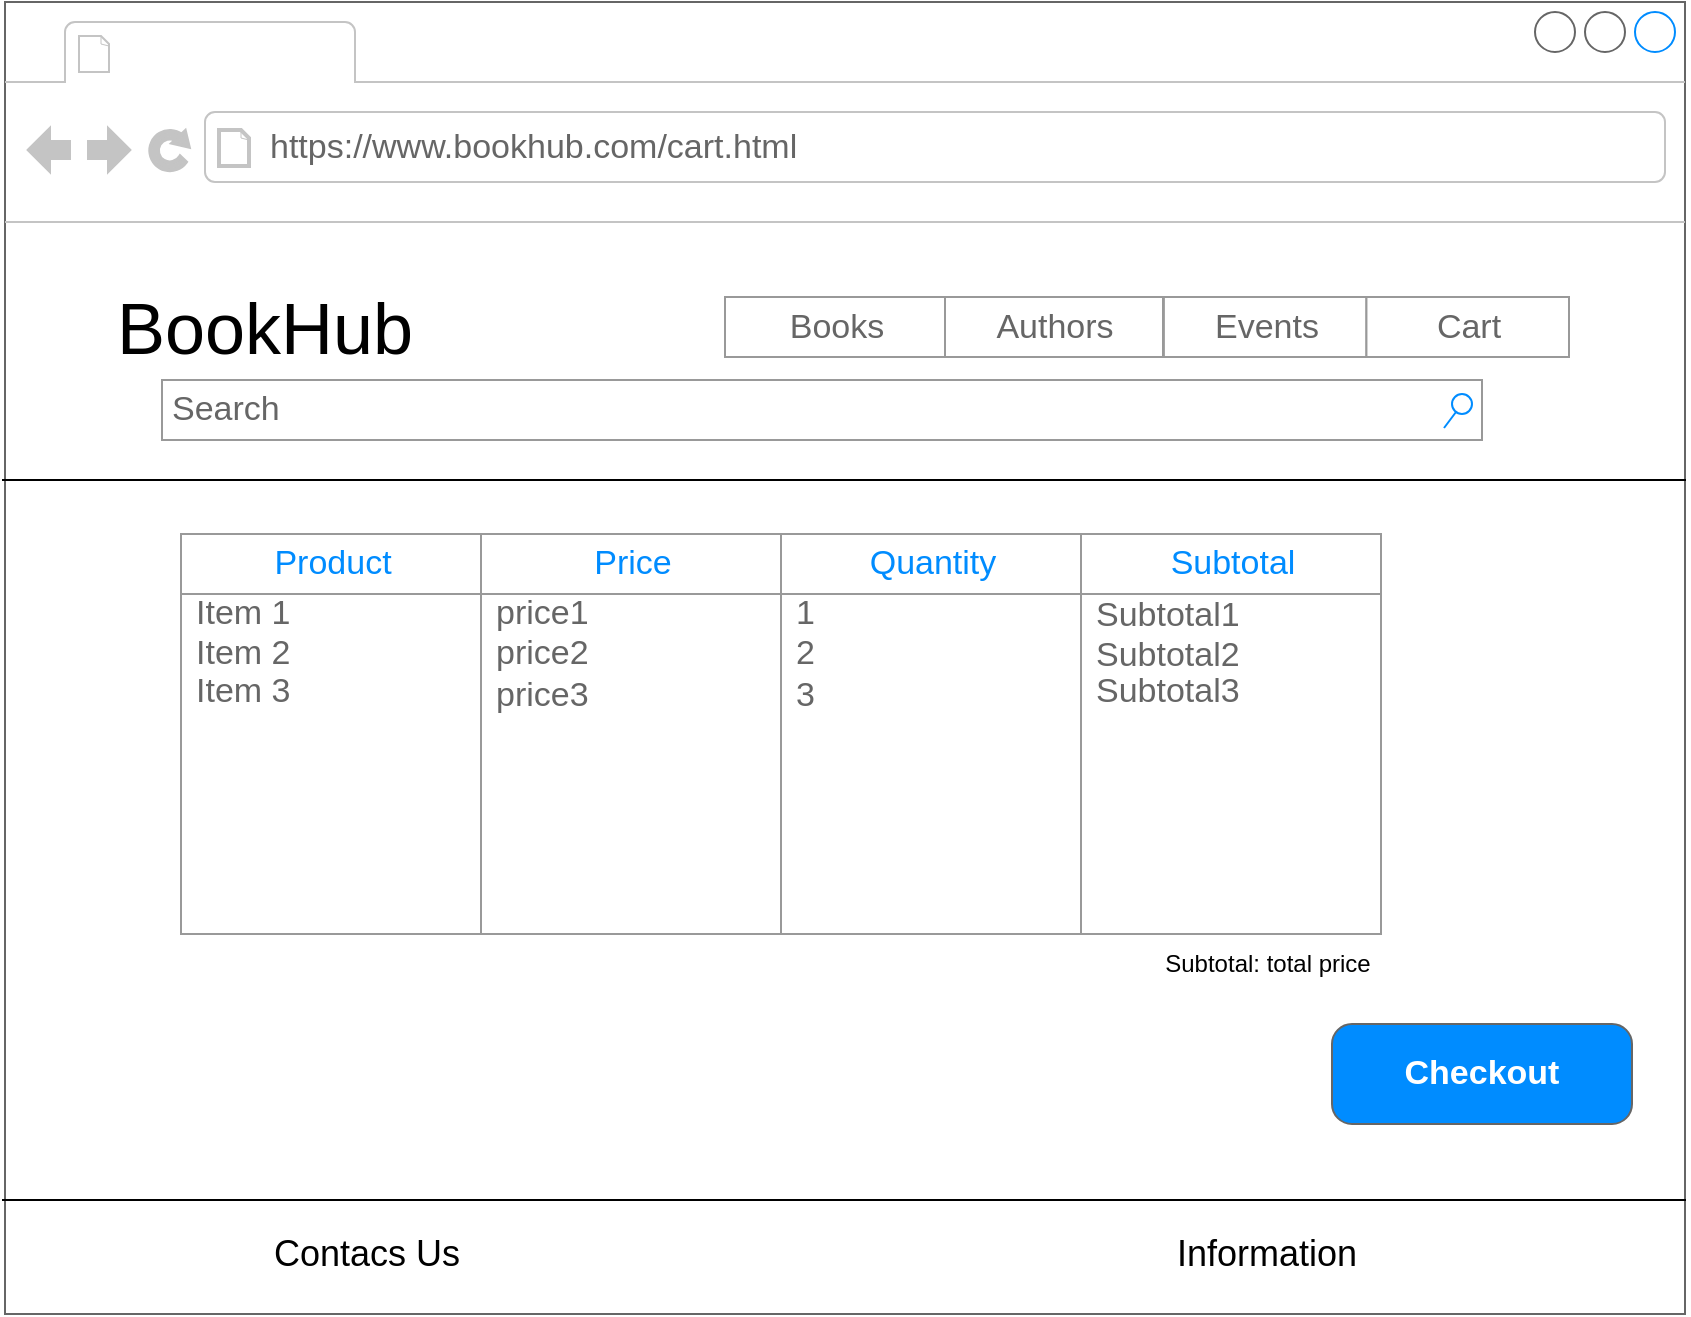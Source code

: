 <mxfile version="10.8.1" type="device"><diagram id="2fuwYE4tPdZ0bRQL50rZ" name="Page-3"><mxGraphModel dx="1207" dy="645" grid="0" gridSize="10" guides="1" tooltips="1" connect="1" arrows="1" fold="1" page="1" pageScale="1" pageWidth="827" pageHeight="1169" math="0" shadow="0"><root><mxCell id="_cAGtymyQdYTcpMUowJ--0"/><mxCell id="_cAGtymyQdYTcpMUowJ--1" parent="_cAGtymyQdYTcpMUowJ--0"/><mxCell id="Wj_hTVPUTUDSRRmb9nRt-0" value="" style="strokeWidth=1;shadow=0;dashed=0;align=center;html=1;shape=mxgraph.mockup.containers.browserWindow;rSize=0;fillColor=#ffffff;strokeColor=#666666;strokeColor2=#008cff;strokeColor3=#c4c4c4;mainText=,;recursiveResize=0;" vertex="1" parent="_cAGtymyQdYTcpMUowJ--1"><mxGeometry x="48.5" y="24" width="840" height="656" as="geometry"/></mxCell><mxCell id="Wj_hTVPUTUDSRRmb9nRt-1" value="" style="strokeWidth=1;shadow=0;dashed=0;align=center;html=1;shape=mxgraph.mockup.containers.anchor;fontSize=17;fontColor=#666666;align=left;" vertex="1" parent="Wj_hTVPUTUDSRRmb9nRt-0"><mxGeometry x="60" y="12" width="110" height="26" as="geometry"/></mxCell><mxCell id="Wj_hTVPUTUDSRRmb9nRt-2" value="https://www.bookhub.com/cart.html&lt;br&gt;" style="strokeWidth=1;shadow=0;dashed=0;align=center;html=1;shape=mxgraph.mockup.containers.anchor;rSize=0;fontSize=17;fontColor=#666666;align=left;" vertex="1" parent="Wj_hTVPUTUDSRRmb9nRt-0"><mxGeometry x="130" y="60" width="250" height="26" as="geometry"/></mxCell><mxCell id="Wj_hTVPUTUDSRRmb9nRt-3" value="Search" style="strokeWidth=1;shadow=0;dashed=0;align=center;html=1;shape=mxgraph.mockup.forms.searchBox;strokeColor=#999999;mainText=;fillColor=#ffffff;strokeColor2=#008cff;fontColor=#666666;fontSize=17;align=left;spacingLeft=3;" vertex="1" parent="Wj_hTVPUTUDSRRmb9nRt-0"><mxGeometry x="78.5" y="189" width="660" height="30" as="geometry"/></mxCell><mxCell id="Wj_hTVPUTUDSRRmb9nRt-23" value="&lt;font style=&quot;font-size: 36px&quot;&gt;BookHub&lt;/font&gt;&lt;br&gt;" style="text;html=1;strokeColor=none;fillColor=none;align=center;verticalAlign=middle;whiteSpace=wrap;rounded=0;" vertex="1" parent="Wj_hTVPUTUDSRRmb9nRt-0"><mxGeometry x="41.5" y="132.5" width="177" height="60" as="geometry"/></mxCell><mxCell id="Wj_hTVPUTUDSRRmb9nRt-14" value="" style="strokeWidth=1;shadow=0;dashed=0;align=center;html=1;shape=mxgraph.mockup.forms.rrect;rSize=0;strokeColor=#999999;fillColor=#ffffff;" vertex="1" parent="Wj_hTVPUTUDSRRmb9nRt-0"><mxGeometry x="360" y="147.5" width="422" height="30" as="geometry"/></mxCell><mxCell id="Wj_hTVPUTUDSRRmb9nRt-15" value="Books" style="strokeColor=inherit;fillColor=inherit;gradientColor=inherit;strokeWidth=1;shadow=0;dashed=0;align=center;html=1;shape=mxgraph.mockup.forms.rrect;rSize=0;fontSize=17;fontColor=#666666;" vertex="1" parent="Wj_hTVPUTUDSRRmb9nRt-14"><mxGeometry width="110" height="30" as="geometry"/></mxCell><mxCell id="Wj_hTVPUTUDSRRmb9nRt-16" value="Authors" style="strokeColor=inherit;fillColor=inherit;gradientColor=inherit;strokeWidth=1;shadow=0;dashed=0;align=center;html=1;shape=mxgraph.mockup.forms.rrect;rSize=0;fontSize=17;fontColor=#666666;" vertex="1" parent="Wj_hTVPUTUDSRRmb9nRt-14"><mxGeometry x="110" width="109" height="30" as="geometry"/></mxCell><mxCell id="Wj_hTVPUTUDSRRmb9nRt-17" value="Events" style="strokeColor=inherit;fillColor=inherit;gradientColor=inherit;strokeWidth=1;shadow=0;dashed=0;align=center;html=1;shape=mxgraph.mockup.forms.rrect;rSize=0;fontSize=17;fontColor=#666666;" vertex="1" parent="Wj_hTVPUTUDSRRmb9nRt-14"><mxGeometry x="219.44" width="101.28" height="30" as="geometry"/></mxCell><mxCell id="Wj_hTVPUTUDSRRmb9nRt-18" value="Cart" style="strokeColor=inherit;fillColor=inherit;gradientColor=inherit;strokeWidth=1;shadow=0;dashed=0;align=center;html=1;shape=mxgraph.mockup.forms.rrect;rSize=0;fontSize=17;fontColor=#666666;" vertex="1" parent="Wj_hTVPUTUDSRRmb9nRt-14"><mxGeometry x="320.72" width="101.28" height="30" as="geometry"/></mxCell><mxCell id="Wj_hTVPUTUDSRRmb9nRt-29" value="&lt;font style=&quot;font-size: 18px&quot;&gt;Contacs Us&lt;/font&gt;&lt;br&gt;" style="text;html=1;strokeColor=none;fillColor=none;align=center;verticalAlign=middle;whiteSpace=wrap;rounded=0;" vertex="1" parent="Wj_hTVPUTUDSRRmb9nRt-0"><mxGeometry x="121" y="606" width="119" height="40" as="geometry"/></mxCell><mxCell id="Wj_hTVPUTUDSRRmb9nRt-30" value="&lt;font style=&quot;font-size: 18px&quot;&gt;Information&lt;/font&gt;&lt;br&gt;" style="text;html=1;strokeColor=none;fillColor=none;align=center;verticalAlign=middle;whiteSpace=wrap;rounded=0;" vertex="1" parent="Wj_hTVPUTUDSRRmb9nRt-0"><mxGeometry x="571" y="606" width="119" height="40" as="geometry"/></mxCell><mxCell id="B5abtC58vUyeeaZMiuM_-126" value="" style="strokeWidth=1;shadow=0;dashed=0;align=center;html=1;shape=mxgraph.mockup.forms.rrect;rSize=0;strokeColor=#999999;fillColor=#ffffff;" vertex="1" parent="Wj_hTVPUTUDSRRmb9nRt-0"><mxGeometry x="88" y="266" width="150" height="200" as="geometry"/></mxCell><mxCell id="B5abtC58vUyeeaZMiuM_-127" value="Product" style="strokeWidth=1;shadow=0;dashed=0;align=center;html=1;shape=mxgraph.mockup.forms.rrect;rSize=0;strokeColor=#999999;fontColor=#008cff;fontSize=17;fillColor=#ffffff;resizeWidth=1;" vertex="1" parent="B5abtC58vUyeeaZMiuM_-126"><mxGeometry width="150" height="30" relative="1" as="geometry"/></mxCell><mxCell id="B5abtC58vUyeeaZMiuM_-128" value="Item 1" style="strokeWidth=1;shadow=0;dashed=0;align=center;html=1;shape=mxgraph.mockup.forms.anchor;fontSize=17;fontColor=#666666;align=left;spacingLeft=5;resizeWidth=1;" vertex="1" parent="B5abtC58vUyeeaZMiuM_-126"><mxGeometry width="150" height="20" relative="1" as="geometry"><mxPoint y="30" as="offset"/></mxGeometry></mxCell><mxCell id="B5abtC58vUyeeaZMiuM_-129" value="Item 2" style="strokeWidth=1;shadow=0;dashed=0;align=center;html=1;shape=mxgraph.mockup.forms.anchor;fontSize=17;fontColor=#666666;align=left;spacingLeft=5;resizeWidth=1;" vertex="1" parent="B5abtC58vUyeeaZMiuM_-126"><mxGeometry width="150" height="20" relative="1" as="geometry"><mxPoint y="50" as="offset"/></mxGeometry></mxCell><mxCell id="B5abtC58vUyeeaZMiuM_-131" value="Item 3" style="strokeWidth=1;shadow=0;dashed=0;align=center;html=1;shape=mxgraph.mockup.forms.anchor;fontSize=17;fontColor=#666666;align=left;spacingLeft=5;resizeWidth=1;" vertex="1" parent="B5abtC58vUyeeaZMiuM_-126"><mxGeometry width="150" height="20" relative="1" as="geometry"><mxPoint y="69" as="offset"/></mxGeometry></mxCell><mxCell id="B5abtC58vUyeeaZMiuM_-132" value="" style="strokeWidth=1;shadow=0;dashed=0;align=center;html=1;shape=mxgraph.mockup.forms.rrect;rSize=0;strokeColor=#999999;fillColor=#ffffff;" vertex="1" parent="Wj_hTVPUTUDSRRmb9nRt-0"><mxGeometry x="238" y="266" width="150" height="200" as="geometry"/></mxCell><mxCell id="B5abtC58vUyeeaZMiuM_-133" value="Price" style="strokeWidth=1;shadow=0;dashed=0;align=center;html=1;shape=mxgraph.mockup.forms.rrect;rSize=0;strokeColor=#999999;fontColor=#008cff;fontSize=17;fillColor=#ffffff;resizeWidth=1;" vertex="1" parent="B5abtC58vUyeeaZMiuM_-132"><mxGeometry width="150" height="30" relative="1" as="geometry"/></mxCell><mxCell id="B5abtC58vUyeeaZMiuM_-134" value="price1" style="strokeWidth=1;shadow=0;dashed=0;align=center;html=1;shape=mxgraph.mockup.forms.anchor;fontSize=17;fontColor=#666666;align=left;spacingLeft=5;resizeWidth=1;" vertex="1" parent="B5abtC58vUyeeaZMiuM_-132"><mxGeometry width="150" height="20" relative="1" as="geometry"><mxPoint y="30" as="offset"/></mxGeometry></mxCell><mxCell id="B5abtC58vUyeeaZMiuM_-135" value="price2" style="strokeWidth=1;shadow=0;dashed=0;align=center;html=1;shape=mxgraph.mockup.forms.anchor;fontSize=17;fontColor=#666666;align=left;spacingLeft=5;resizeWidth=1;" vertex="1" parent="B5abtC58vUyeeaZMiuM_-132"><mxGeometry width="150" height="20" relative="1" as="geometry"><mxPoint y="50" as="offset"/></mxGeometry></mxCell><mxCell id="B5abtC58vUyeeaZMiuM_-137" value="" style="strokeWidth=1;shadow=0;dashed=0;align=center;html=1;shape=mxgraph.mockup.forms.anchor;fontSize=17;fontColor=#666666;align=left;spacingLeft=5;resizeWidth=1;" vertex="1" parent="B5abtC58vUyeeaZMiuM_-132"><mxGeometry width="150" height="20" relative="1" as="geometry"><mxPoint y="90" as="offset"/></mxGeometry></mxCell><mxCell id="B5abtC58vUyeeaZMiuM_-138" value="price3" style="strokeWidth=1;shadow=0;dashed=0;align=center;html=1;shape=mxgraph.mockup.forms.anchor;fontSize=17;fontColor=#666666;align=left;spacingLeft=5;resizeWidth=1;" vertex="1" parent="B5abtC58vUyeeaZMiuM_-132"><mxGeometry y="21" width="150" height="20" as="geometry"><mxPoint y="50" as="offset"/></mxGeometry></mxCell><mxCell id="B5abtC58vUyeeaZMiuM_-139" value="" style="strokeWidth=1;shadow=0;dashed=0;align=center;html=1;shape=mxgraph.mockup.forms.rrect;rSize=0;strokeColor=#999999;fillColor=#ffffff;" vertex="1" parent="Wj_hTVPUTUDSRRmb9nRt-0"><mxGeometry x="388" y="266" width="150" height="200" as="geometry"/></mxCell><mxCell id="B5abtC58vUyeeaZMiuM_-140" value="Quantity" style="strokeWidth=1;shadow=0;dashed=0;align=center;html=1;shape=mxgraph.mockup.forms.rrect;rSize=0;strokeColor=#999999;fontColor=#008cff;fontSize=17;fillColor=#ffffff;resizeWidth=1;" vertex="1" parent="B5abtC58vUyeeaZMiuM_-139"><mxGeometry width="150" height="30" relative="1" as="geometry"/></mxCell><mxCell id="B5abtC58vUyeeaZMiuM_-141" value="1" style="strokeWidth=1;shadow=0;dashed=0;align=center;html=1;shape=mxgraph.mockup.forms.anchor;fontSize=17;fontColor=#666666;align=left;spacingLeft=5;resizeWidth=1;" vertex="1" parent="B5abtC58vUyeeaZMiuM_-139"><mxGeometry width="150" height="20" relative="1" as="geometry"><mxPoint y="30" as="offset"/></mxGeometry></mxCell><mxCell id="B5abtC58vUyeeaZMiuM_-142" value="2" style="strokeWidth=1;shadow=0;dashed=0;align=center;html=1;shape=mxgraph.mockup.forms.anchor;fontSize=17;fontColor=#666666;align=left;spacingLeft=5;resizeWidth=1;" vertex="1" parent="B5abtC58vUyeeaZMiuM_-139"><mxGeometry width="150" height="20" relative="1" as="geometry"><mxPoint y="50" as="offset"/></mxGeometry></mxCell><mxCell id="B5abtC58vUyeeaZMiuM_-143" value="" style="strokeWidth=1;shadow=0;dashed=0;align=center;html=1;shape=mxgraph.mockup.forms.anchor;fontSize=17;fontColor=#666666;align=left;spacingLeft=5;resizeWidth=1;" vertex="1" parent="B5abtC58vUyeeaZMiuM_-139"><mxGeometry width="150" height="20" relative="1" as="geometry"><mxPoint y="90" as="offset"/></mxGeometry></mxCell><mxCell id="B5abtC58vUyeeaZMiuM_-144" value="3" style="strokeWidth=1;shadow=0;dashed=0;align=center;html=1;shape=mxgraph.mockup.forms.anchor;fontSize=17;fontColor=#666666;align=left;spacingLeft=5;resizeWidth=1;" vertex="1" parent="B5abtC58vUyeeaZMiuM_-139"><mxGeometry y="21" width="150" height="20" as="geometry"><mxPoint y="50" as="offset"/></mxGeometry></mxCell><mxCell id="B5abtC58vUyeeaZMiuM_-157" value="" style="strokeWidth=1;shadow=0;dashed=0;align=center;html=1;shape=mxgraph.mockup.forms.rrect;rSize=0;strokeColor=#999999;fillColor=#ffffff;" vertex="1" parent="Wj_hTVPUTUDSRRmb9nRt-0"><mxGeometry x="538" y="266" width="150" height="200" as="geometry"/></mxCell><mxCell id="B5abtC58vUyeeaZMiuM_-158" value="Subtotal" style="strokeWidth=1;shadow=0;dashed=0;align=center;html=1;shape=mxgraph.mockup.forms.rrect;rSize=0;strokeColor=#999999;fontColor=#008cff;fontSize=17;fillColor=#ffffff;resizeWidth=1;" vertex="1" parent="B5abtC58vUyeeaZMiuM_-157"><mxGeometry width="150" height="30" relative="1" as="geometry"/></mxCell><mxCell id="B5abtC58vUyeeaZMiuM_-161" value="" style="strokeWidth=1;shadow=0;dashed=0;align=center;html=1;shape=mxgraph.mockup.forms.anchor;fontSize=17;fontColor=#666666;align=left;spacingLeft=5;resizeWidth=1;" vertex="1" parent="B5abtC58vUyeeaZMiuM_-157"><mxGeometry width="150" height="20" relative="1" as="geometry"><mxPoint y="90" as="offset"/></mxGeometry></mxCell><mxCell id="B5abtC58vUyeeaZMiuM_-163" value="Checkout" style="strokeWidth=1;shadow=0;dashed=0;align=center;html=1;shape=mxgraph.mockup.buttons.button;strokeColor=#666666;fontColor=#ffffff;mainText=;buttonStyle=round;fontSize=17;fontStyle=1;fillColor=#008cff;whiteSpace=wrap;" vertex="1" parent="Wj_hTVPUTUDSRRmb9nRt-0"><mxGeometry x="663.5" y="511" width="150" height="50" as="geometry"/></mxCell><mxCell id="B5abtC58vUyeeaZMiuM_-164" value="Subtotal: total price" style="text;html=1;strokeColor=none;fillColor=none;align=center;verticalAlign=middle;whiteSpace=wrap;rounded=0;" vertex="1" parent="Wj_hTVPUTUDSRRmb9nRt-0"><mxGeometry x="561" y="471" width="140" height="20" as="geometry"/></mxCell><mxCell id="Wj_hTVPUTUDSRRmb9nRt-26" value="" style="endArrow=none;html=1;entryX=0;entryY=0.419;entryDx=0;entryDy=0;entryPerimeter=0;" edge="1" parent="_cAGtymyQdYTcpMUowJ--1"><mxGeometry width="50" height="50" relative="1" as="geometry"><mxPoint x="889" y="263" as="sourcePoint"/><mxPoint x="47" y="263" as="targetPoint"/></mxGeometry></mxCell><mxCell id="Wj_hTVPUTUDSRRmb9nRt-28" value="" style="endArrow=none;html=1;entryX=0;entryY=0.419;entryDx=0;entryDy=0;entryPerimeter=0;" edge="1" parent="_cAGtymyQdYTcpMUowJ--1"><mxGeometry width="50" height="50" relative="1" as="geometry"><mxPoint x="889" y="623" as="sourcePoint"/><mxPoint x="47" y="623" as="targetPoint"/></mxGeometry></mxCell><mxCell id="B5abtC58vUyeeaZMiuM_-165" value="Subtotal1" style="strokeWidth=1;shadow=0;dashed=0;align=center;html=1;shape=mxgraph.mockup.forms.anchor;fontSize=17;fontColor=#666666;align=left;spacingLeft=5;resizeWidth=1;" vertex="1" parent="_cAGtymyQdYTcpMUowJ--1"><mxGeometry x="586.5" y="291" width="150" height="20" as="geometry"><mxPoint y="30" as="offset"/></mxGeometry></mxCell><mxCell id="B5abtC58vUyeeaZMiuM_-166" value="Subtotal2" style="strokeWidth=1;shadow=0;dashed=0;align=center;html=1;shape=mxgraph.mockup.forms.anchor;fontSize=17;fontColor=#666666;align=left;spacingLeft=5;resizeWidth=1;" vertex="1" parent="_cAGtymyQdYTcpMUowJ--1"><mxGeometry x="586.5" y="291" width="150" height="20" as="geometry"><mxPoint y="50" as="offset"/></mxGeometry></mxCell><mxCell id="B5abtC58vUyeeaZMiuM_-167" value="Subtotal3" style="strokeWidth=1;shadow=0;dashed=0;align=center;html=1;shape=mxgraph.mockup.forms.anchor;fontSize=17;fontColor=#666666;align=left;spacingLeft=5;resizeWidth=1;" vertex="1" parent="_cAGtymyQdYTcpMUowJ--1"><mxGeometry x="586.5" y="290" width="150" height="20" as="geometry"><mxPoint y="69" as="offset"/></mxGeometry></mxCell></root></mxGraphModel></diagram></mxfile>